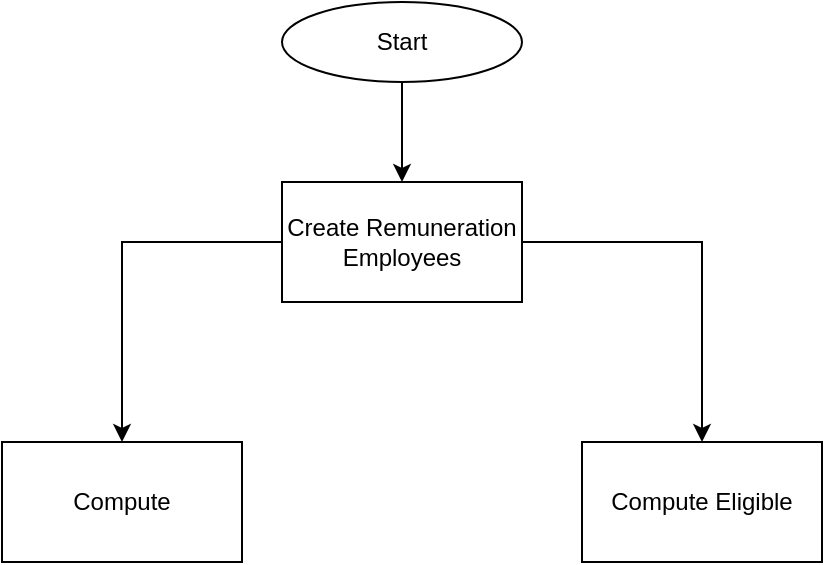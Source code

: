 <mxfile version="20.8.5" type="github">
  <diagram id="WJZ4oMaHgGuHUTIhxIZY" name="Page-1">
    <mxGraphModel dx="794" dy="462" grid="1" gridSize="10" guides="1" tooltips="1" connect="1" arrows="1" fold="1" page="1" pageScale="1" pageWidth="850" pageHeight="1100" math="0" shadow="0">
      <root>
        <mxCell id="0" />
        <mxCell id="1" parent="0" />
        <mxCell id="uavgOarLLKWaWZCZ6UA3-4" value="" style="edgeStyle=orthogonalEdgeStyle;rounded=0;orthogonalLoop=1;jettySize=auto;html=1;" edge="1" parent="1" source="uavgOarLLKWaWZCZ6UA3-1" target="uavgOarLLKWaWZCZ6UA3-2">
          <mxGeometry relative="1" as="geometry" />
        </mxCell>
        <mxCell id="uavgOarLLKWaWZCZ6UA3-1" value="Start" style="ellipse;whiteSpace=wrap;html=1;" vertex="1" parent="1">
          <mxGeometry x="350" y="50" width="120" height="40" as="geometry" />
        </mxCell>
        <mxCell id="uavgOarLLKWaWZCZ6UA3-6" value="" style="edgeStyle=orthogonalEdgeStyle;rounded=0;orthogonalLoop=1;jettySize=auto;html=1;" edge="1" parent="1" source="uavgOarLLKWaWZCZ6UA3-2" target="uavgOarLLKWaWZCZ6UA3-5">
          <mxGeometry relative="1" as="geometry" />
        </mxCell>
        <mxCell id="uavgOarLLKWaWZCZ6UA3-2" value="Create Remuneration Employees" style="rounded=0;whiteSpace=wrap;html=1;" vertex="1" parent="1">
          <mxGeometry x="350" y="140" width="120" height="60" as="geometry" />
        </mxCell>
        <mxCell id="uavgOarLLKWaWZCZ6UA3-5" value="Compute" style="rounded=0;whiteSpace=wrap;html=1;" vertex="1" parent="1">
          <mxGeometry x="210" y="270" width="120" height="60" as="geometry" />
        </mxCell>
        <mxCell id="uavgOarLLKWaWZCZ6UA3-7" value="" style="edgeStyle=orthogonalEdgeStyle;rounded=0;orthogonalLoop=1;jettySize=auto;html=1;exitX=1;exitY=0.5;exitDx=0;exitDy=0;" edge="1" parent="1" target="uavgOarLLKWaWZCZ6UA3-8" source="uavgOarLLKWaWZCZ6UA3-2">
          <mxGeometry relative="1" as="geometry">
            <mxPoint x="640" y="170" as="sourcePoint" />
          </mxGeometry>
        </mxCell>
        <mxCell id="uavgOarLLKWaWZCZ6UA3-8" value="Compute Eligible" style="rounded=0;whiteSpace=wrap;html=1;" vertex="1" parent="1">
          <mxGeometry x="500" y="270" width="120" height="60" as="geometry" />
        </mxCell>
      </root>
    </mxGraphModel>
  </diagram>
</mxfile>
